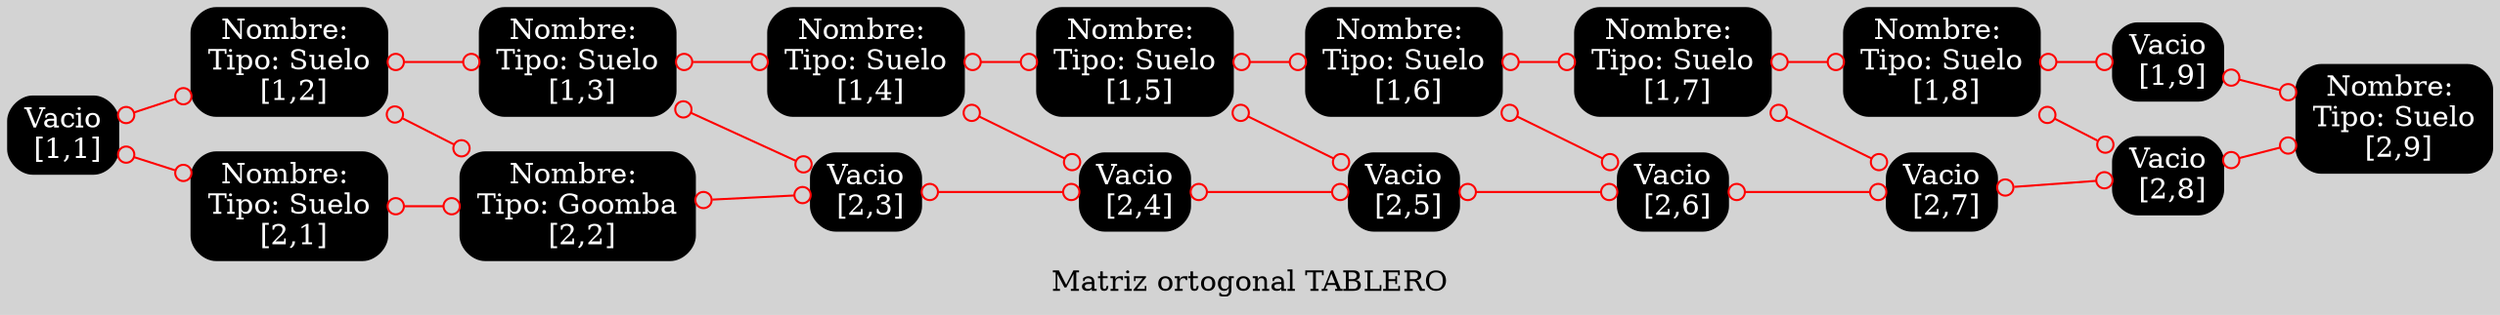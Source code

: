 digraph G
{
node [shape = box, style = "rounded, filled", color = black, fontcolor = white];
style = filled;
bgcolor = lightgray;
orientatio = landscape;
rankdir = LR;
center = true;
edge [arrowhead = odot, arrowtail = odot, color = red, dir = both];
label = " Matriz ortogonal TABLERO ";
nodo11[label = "Vacio
 [1,1]"];
nodo12[label = "Nombre: 
Tipo: Suelo
 [1,2]"];
nodo13[label = "Nombre: 
Tipo: Suelo
 [1,3]"];
nodo14[label = "Nombre: 
Tipo: Suelo
 [1,4]"];
nodo15[label = "Nombre: 
Tipo: Suelo
 [1,5]"];
nodo16[label = "Nombre: 
Tipo: Suelo
 [1,6]"];
nodo17[label = "Nombre: 
Tipo: Suelo
 [1,7]"];
nodo18[label = "Nombre: 
Tipo: Suelo
 [1,8]"];
nodo19[label = "Vacio
 [1,9]"];
nodo21[label = "Nombre: 
Tipo: Suelo
 [2,1]"];
nodo22[label = "Nombre: 
Tipo: Goomba
 [2,2]"];
nodo23[label = "Vacio
 [2,3]"];
nodo24[label = "Vacio
 [2,4]"];
nodo25[label = "Vacio
 [2,5]"];
nodo26[label = "Vacio
 [2,6]"];
nodo27[label = "Vacio
 [2,7]"];
nodo28[label = "Vacio
 [2,8]"];
nodo29[label = "Nombre: 
Tipo: Suelo
 [2,9]"];
nodo11 -> nodo21;
nodo11 -> nodo12;
nodo12 -> nodo22;
nodo12 -> nodo13;
nodo13 -> nodo23;
nodo13 -> nodo14;
nodo14 -> nodo24;
nodo14 -> nodo15;
nodo15 -> nodo25;
nodo15 -> nodo16;
nodo16 -> nodo26;
nodo16 -> nodo17;
nodo17 -> nodo27;
nodo17 -> nodo18;
nodo18 -> nodo28;
nodo18 -> nodo19;
nodo19 -> nodo29;
nodo21 -> nodo22;
nodo22 -> nodo23;
nodo23 -> nodo24;
nodo24 -> nodo25;
nodo25 -> nodo26;
nodo26 -> nodo27;
nodo27 -> nodo28;
nodo28 -> nodo29;
}
